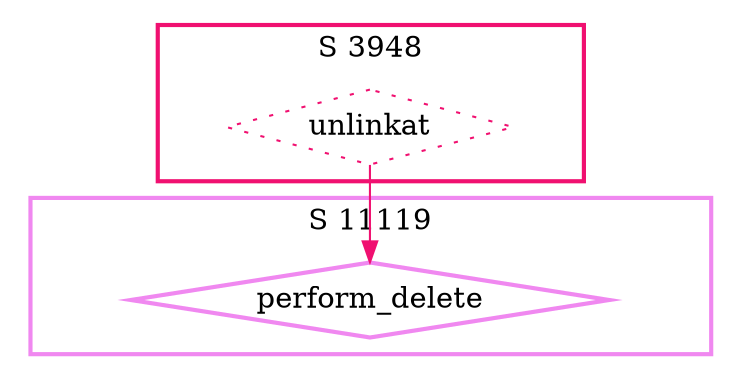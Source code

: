 digraph G {
  ratio=0.500000;
  "UV perform_delete (11119)" [shape=diamond, label="perform_delete",
                               color="#F088F0", style=bold];
  "UV unlinkat (3948)" [shape=diamond, label="unlinkat", color="#F01070",
                        style=dotted];
  
  subgraph cluster_11119 { label="S 11119";
    color="#F088F0";
    style=bold;
    "UV perform_delete (11119)"; };
  subgraph cluster_3948 { label="S 3948";
    color="#F01070";
    style=bold;
    "UV unlinkat (3948)"; };
  
  "UV unlinkat (3948)" -> "UV perform_delete (11119)" [color="#F01070"];
  
  }